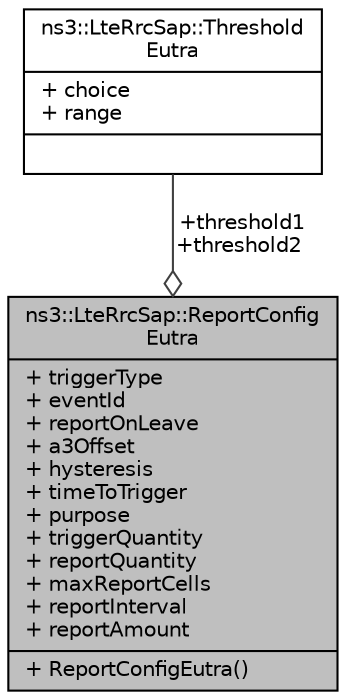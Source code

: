 digraph "ns3::LteRrcSap::ReportConfigEutra"
{
  edge [fontname="Helvetica",fontsize="10",labelfontname="Helvetica",labelfontsize="10"];
  node [fontname="Helvetica",fontsize="10",shape=record];
  Node1 [label="{ns3::LteRrcSap::ReportConfig\lEutra\n|+ triggerType\l+ eventId\l+ reportOnLeave\l+ a3Offset\l+ hysteresis\l+ timeToTrigger\l+ purpose\l+ triggerQuantity\l+ reportQuantity\l+ maxReportCells\l+ reportInterval\l+ reportAmount\l|+ ReportConfigEutra()\l}",height=0.2,width=0.4,color="black", fillcolor="grey75", style="filled", fontcolor="black"];
  Node2 -> Node1 [color="grey25",fontsize="10",style="solid",label=" +threshold1\n+threshold2" ,arrowhead="odiamond"];
  Node2 [label="{ns3::LteRrcSap::Threshold\lEutra\n|+ choice\l+ range\l|}",height=0.2,width=0.4,color="black", fillcolor="white", style="filled",URL="$df/de9/structns3_1_1LteRrcSap_1_1ThresholdEutra.html",tooltip="Threshold for event evaluation. "];
}
